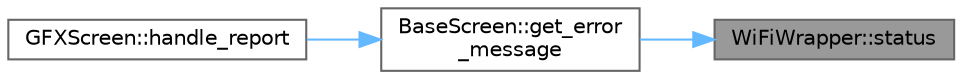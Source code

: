 digraph "WiFiWrapper::status"
{
 // LATEX_PDF_SIZE
  bgcolor="transparent";
  edge [fontname=Helvetica,fontsize=10,labelfontname=Helvetica,labelfontsize=10];
  node [fontname=Helvetica,fontsize=10,shape=box,height=0.2,width=0.4];
  rankdir="RL";
  Node1 [id="Node000001",label="WiFiWrapper::status",height=0.2,width=0.4,color="gray40", fillcolor="grey60", style="filled", fontcolor="black",tooltip=" "];
  Node1 -> Node2 [id="edge1_Node000001_Node000002",dir="back",color="steelblue1",style="solid",tooltip=" "];
  Node2 [id="Node000002",label="BaseScreen::get_error\l_message",height=0.2,width=0.4,color="grey40", fillcolor="white", style="filled",URL="$class_base_screen.html#a34ca21425e8a0306c8b28669b35216e6",tooltip=" "];
  Node2 -> Node3 [id="edge2_Node000002_Node000003",dir="back",color="steelblue1",style="solid",tooltip=" "];
  Node3 [id="Node000003",label="GFXScreen::handle_report",height=0.2,width=0.4,color="grey40", fillcolor="white", style="filled",URL="$class_g_f_x_screen.html#aea8f5b94e15d3fcc53790cf1df9d915a",tooltip=" "];
}
